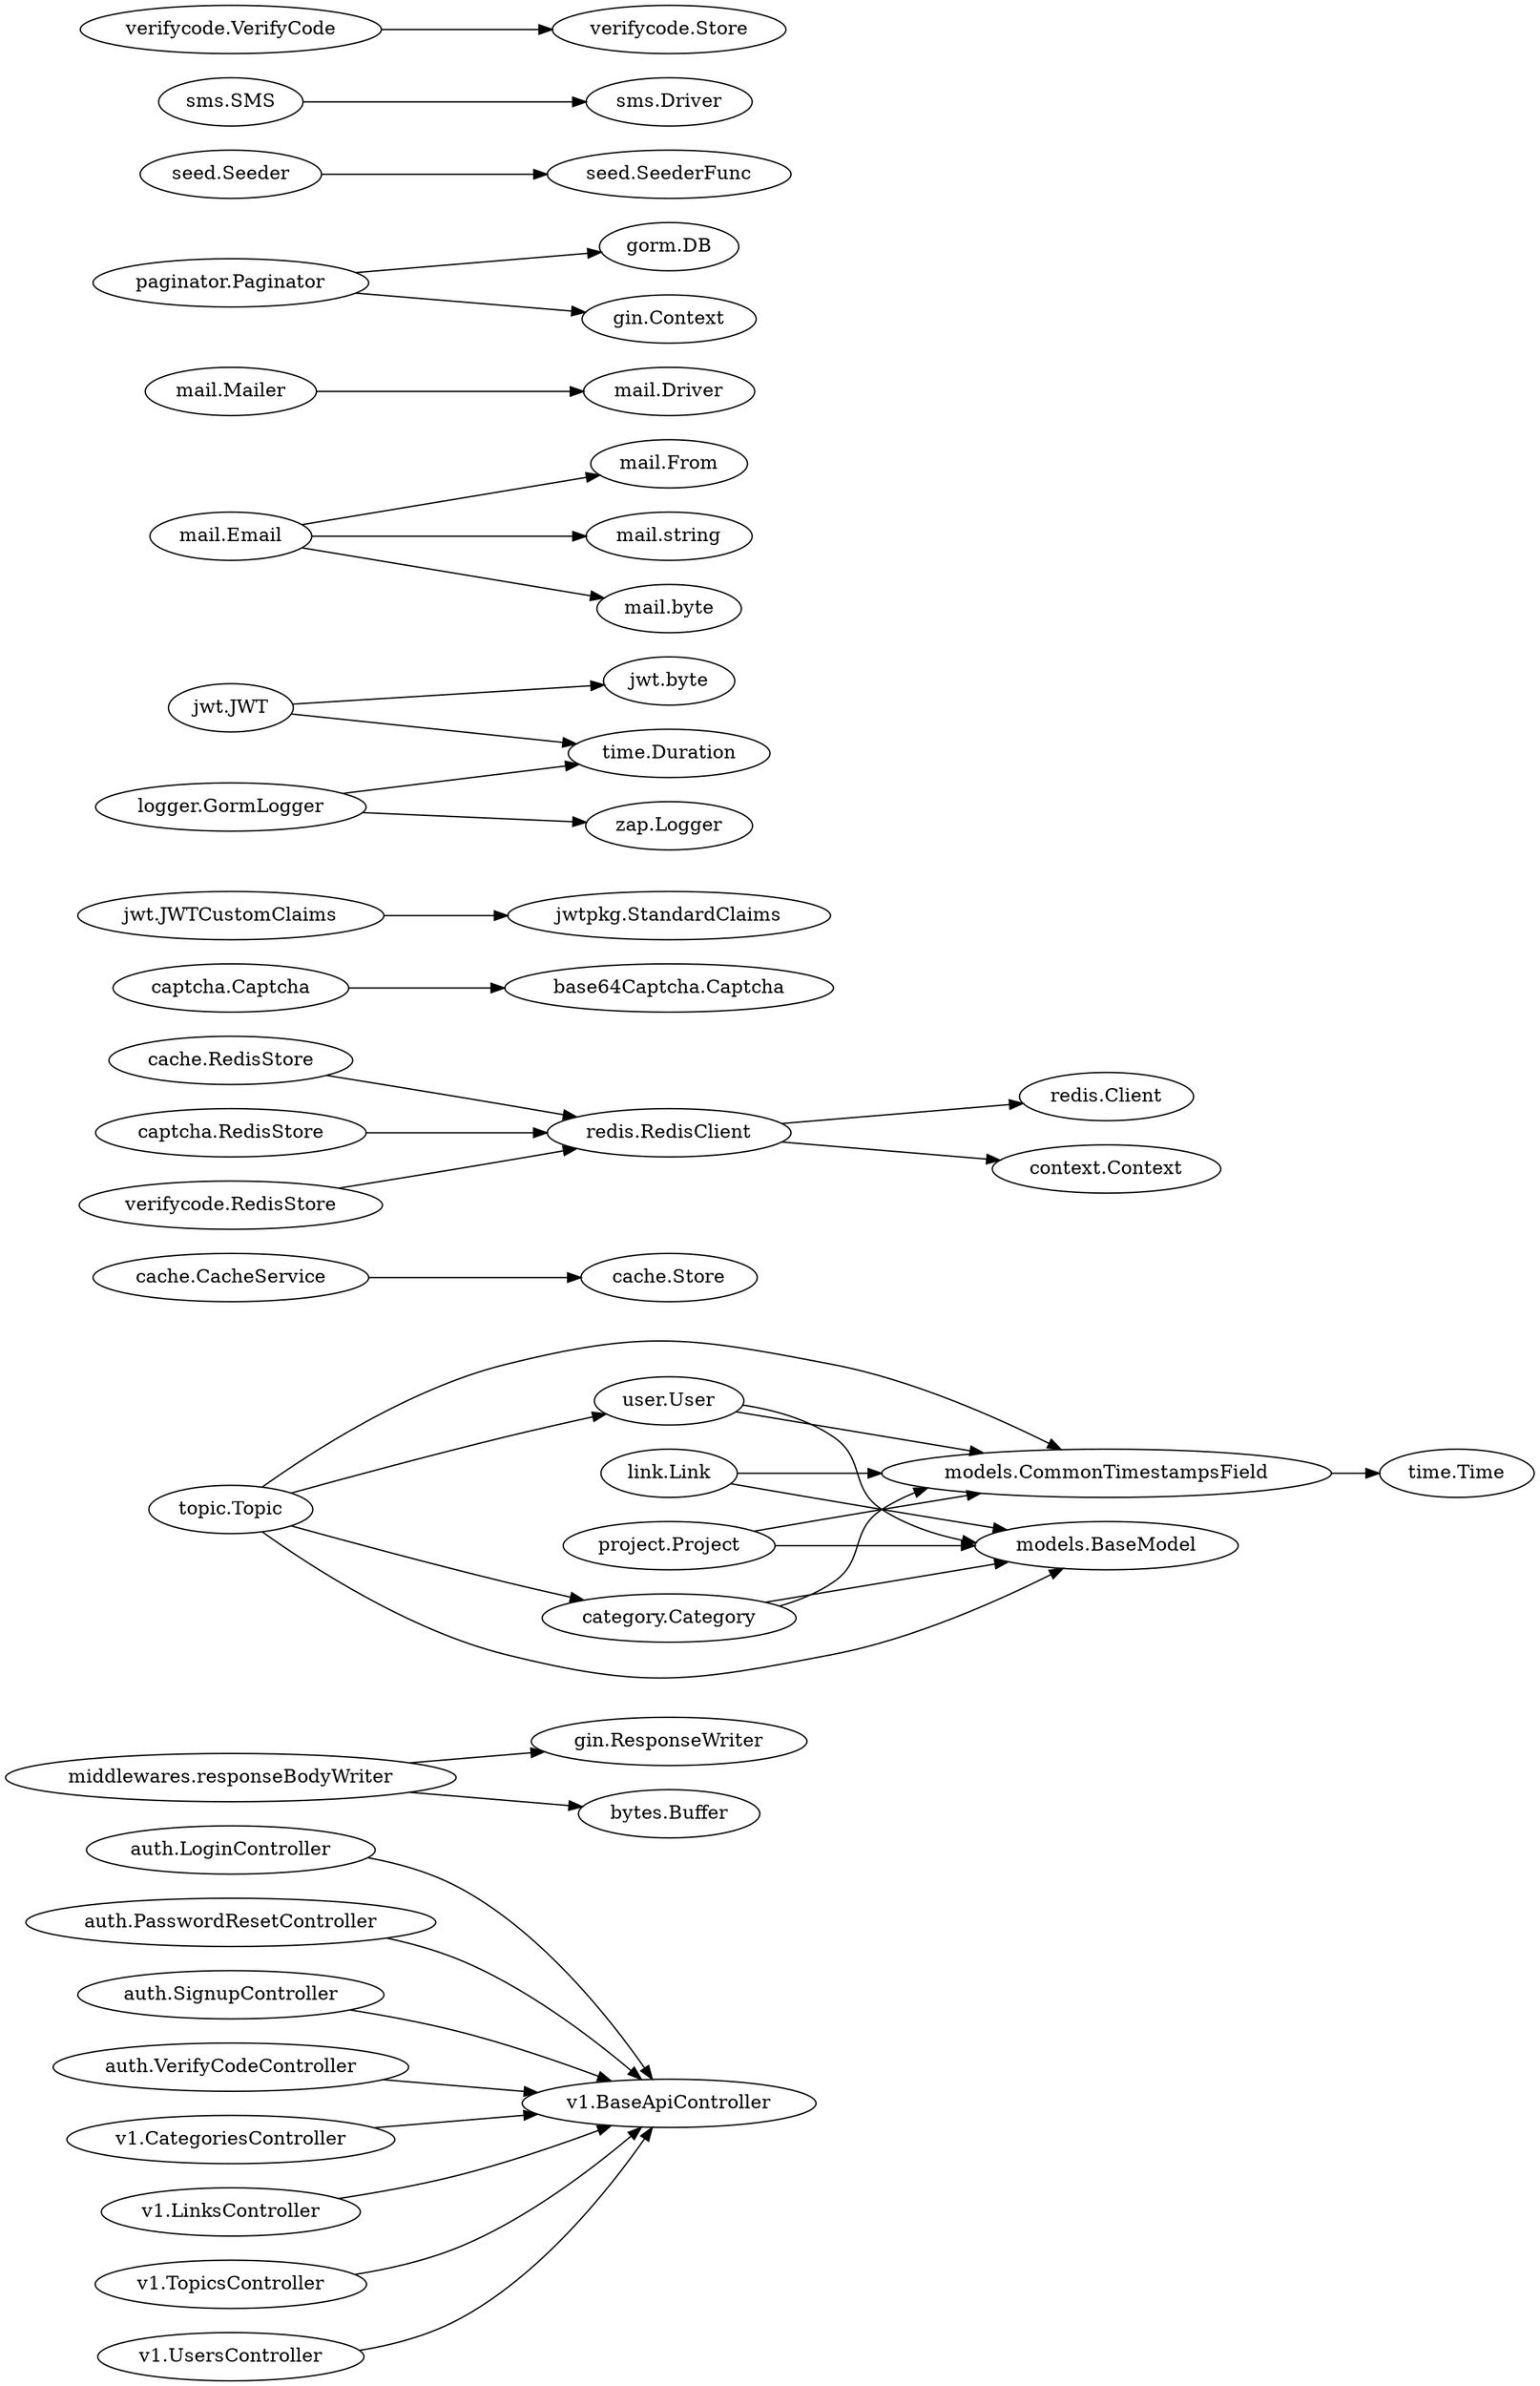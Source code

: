 
digraph {
rankdir="LR"
"auth.LoginController" -> { "v1.BaseApiController" };
"auth.PasswordResetController" -> { "v1.BaseApiController" };
"auth.SignupController" -> { "v1.BaseApiController" };
"auth.VerifyCodeController" -> { "v1.BaseApiController" };
"v1.CategoriesController" -> { "v1.BaseApiController" };
"v1.LinksController" -> { "v1.BaseApiController" };
"v1.TopicsController" -> { "v1.BaseApiController" };
"v1.UsersController" -> { "v1.BaseApiController" };
"middlewares.responseBodyWriter" -> { "gin.ResponseWriter" "bytes.Buffer" };
"category.Category" -> { "models.BaseModel" "models.CommonTimestampsField" };
"link.Link" -> { "models.BaseModel" "models.CommonTimestampsField" };
"models.CommonTimestampsField" -> { "time.Time" };
"project.Project" -> { "models.BaseModel" "models.CommonTimestampsField" };
"topic.Topic" -> { "models.CommonTimestampsField" "models.BaseModel" "user.User" "category.Category" };
"user.User" -> { "models.BaseModel" "models.CommonTimestampsField" };
"cache.CacheService" -> { "cache.Store" };
"cache.RedisStore" -> { "redis.RedisClient" };
"captcha.Captcha" -> { "base64Captcha.Captcha" };
"captcha.RedisStore" -> { "redis.RedisClient" };
"jwt.JWTCustomClaims" -> { "jwtpkg.StandardClaims" };
"jwt.JWT" -> { "jwt.byte" "time.Duration" };
"logger.GormLogger" -> { "zap.Logger" "time.Duration" };
"mail.Email" -> { "mail.From" "mail.string" "mail.byte" };
"mail.Mailer" -> { "mail.Driver" };
"paginator.Paginator" -> { "gorm.DB" "gin.Context" };
"redis.RedisClient" -> { "redis.Client" "context.Context" };
"seed.Seeder" -> { "seed.SeederFunc" };
"sms.SMS" -> { "sms.Driver" };
"verifycode.RedisStore" -> { "redis.RedisClient" };
"verifycode.VerifyCode" -> { "verifycode.Store" };
}